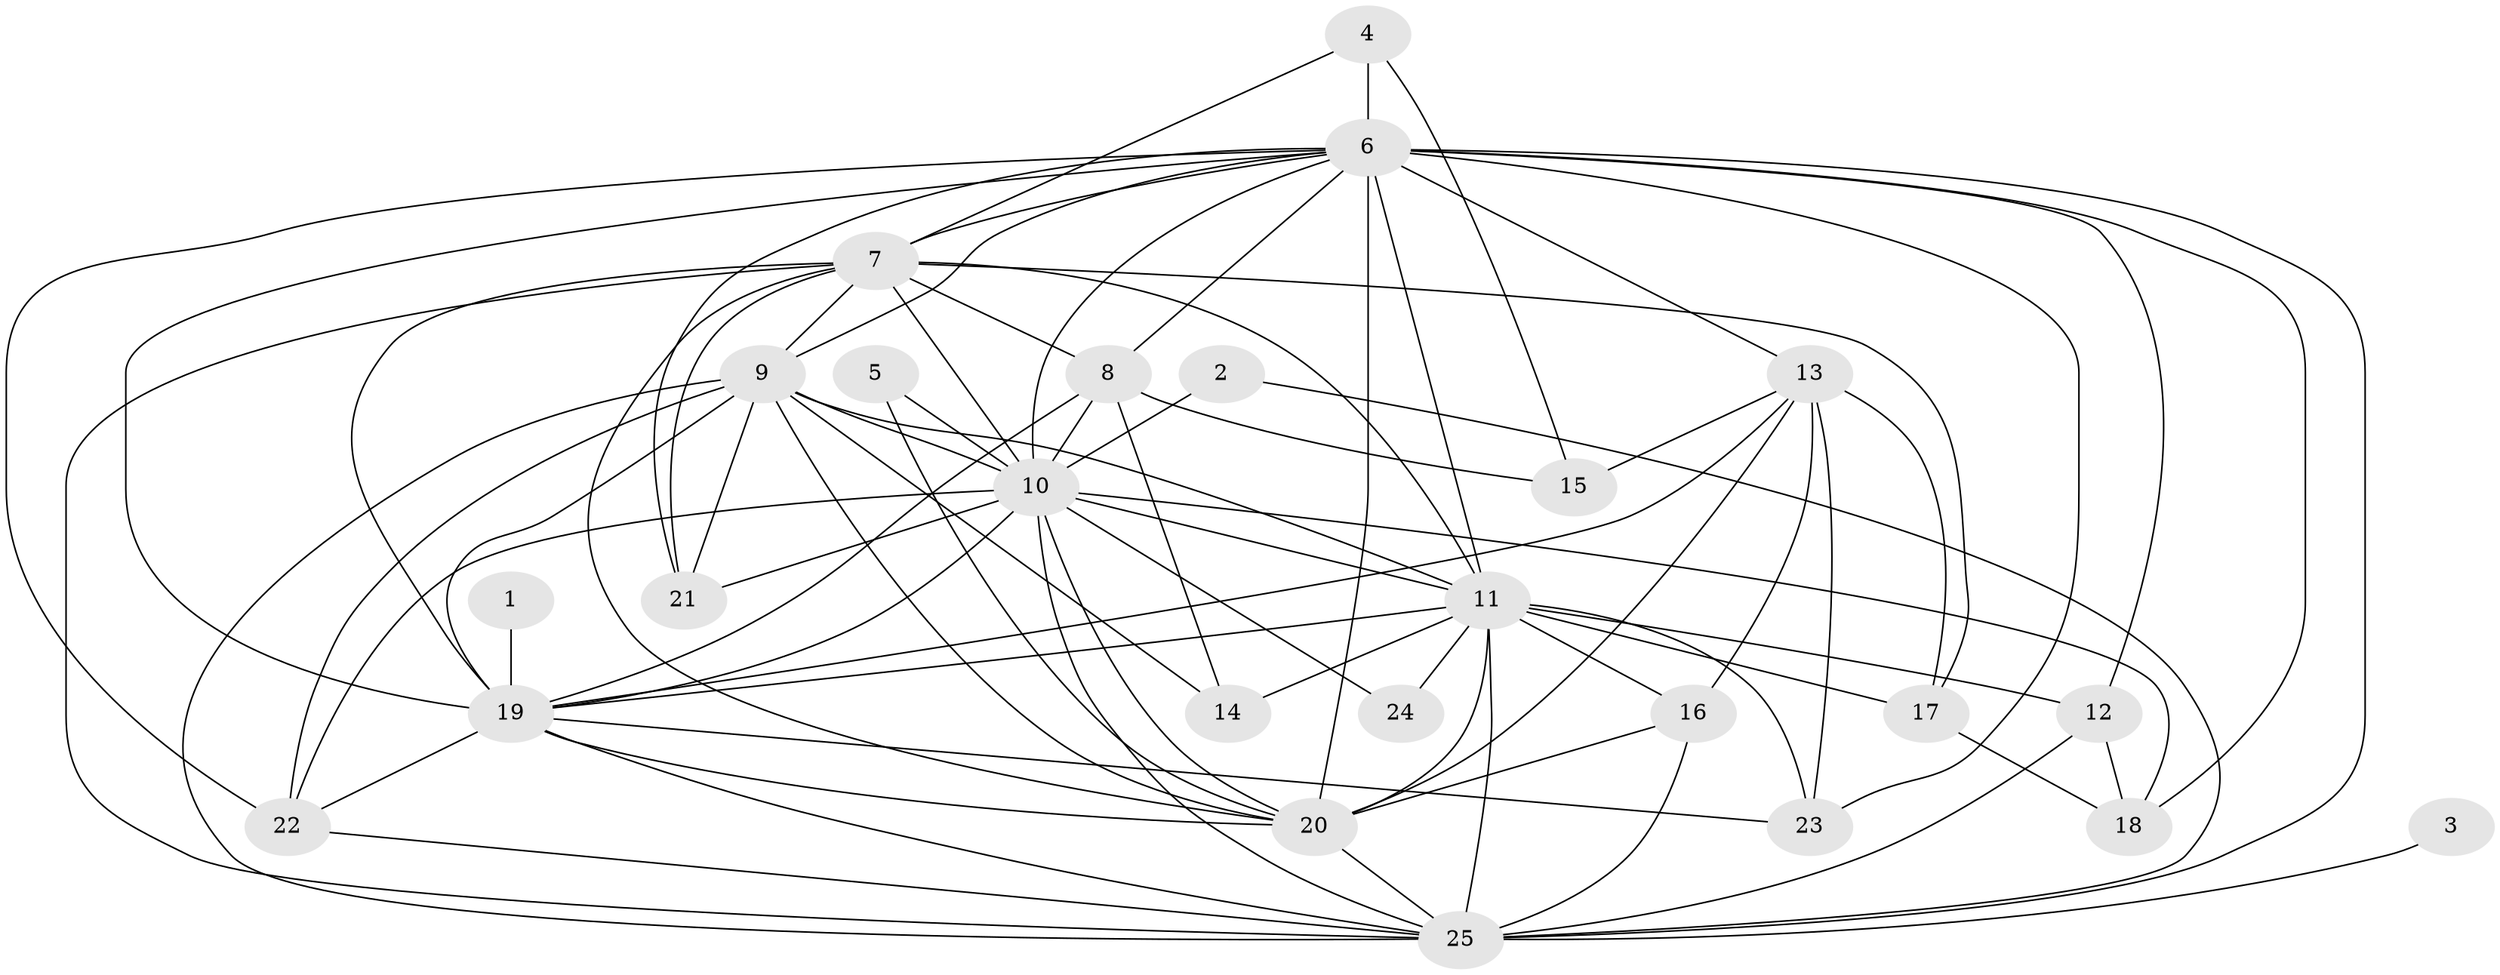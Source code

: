 // original degree distribution, {16: 0.025, 20: 0.05, 17: 0.0125, 23: 0.0125, 19: 0.0125, 14: 0.0125, 4: 0.1, 3: 0.2, 2: 0.5375, 5: 0.025, 9: 0.0125}
// Generated by graph-tools (version 1.1) at 2025/36/03/04/25 23:36:28]
// undirected, 25 vertices, 78 edges
graph export_dot {
  node [color=gray90,style=filled];
  1;
  2;
  3;
  4;
  5;
  6;
  7;
  8;
  9;
  10;
  11;
  12;
  13;
  14;
  15;
  16;
  17;
  18;
  19;
  20;
  21;
  22;
  23;
  24;
  25;
  1 -- 19 [weight=1.0];
  2 -- 10 [weight=1.0];
  2 -- 25 [weight=1.0];
  3 -- 25 [weight=1.0];
  4 -- 6 [weight=2.0];
  4 -- 7 [weight=2.0];
  4 -- 15 [weight=1.0];
  5 -- 10 [weight=1.0];
  5 -- 20 [weight=1.0];
  6 -- 7 [weight=4.0];
  6 -- 8 [weight=2.0];
  6 -- 9 [weight=4.0];
  6 -- 10 [weight=2.0];
  6 -- 11 [weight=2.0];
  6 -- 12 [weight=1.0];
  6 -- 13 [weight=3.0];
  6 -- 18 [weight=1.0];
  6 -- 19 [weight=3.0];
  6 -- 20 [weight=6.0];
  6 -- 21 [weight=1.0];
  6 -- 22 [weight=1.0];
  6 -- 23 [weight=1.0];
  6 -- 25 [weight=5.0];
  7 -- 8 [weight=1.0];
  7 -- 9 [weight=1.0];
  7 -- 10 [weight=2.0];
  7 -- 11 [weight=1.0];
  7 -- 17 [weight=1.0];
  7 -- 19 [weight=1.0];
  7 -- 20 [weight=3.0];
  7 -- 21 [weight=2.0];
  7 -- 25 [weight=2.0];
  8 -- 10 [weight=1.0];
  8 -- 14 [weight=1.0];
  8 -- 15 [weight=1.0];
  8 -- 19 [weight=1.0];
  9 -- 10 [weight=3.0];
  9 -- 11 [weight=1.0];
  9 -- 14 [weight=1.0];
  9 -- 19 [weight=1.0];
  9 -- 20 [weight=2.0];
  9 -- 21 [weight=2.0];
  9 -- 22 [weight=2.0];
  9 -- 25 [weight=1.0];
  10 -- 11 [weight=1.0];
  10 -- 18 [weight=1.0];
  10 -- 19 [weight=1.0];
  10 -- 20 [weight=2.0];
  10 -- 21 [weight=1.0];
  10 -- 22 [weight=1.0];
  10 -- 24 [weight=1.0];
  10 -- 25 [weight=1.0];
  11 -- 12 [weight=1.0];
  11 -- 14 [weight=2.0];
  11 -- 16 [weight=1.0];
  11 -- 17 [weight=1.0];
  11 -- 19 [weight=1.0];
  11 -- 20 [weight=4.0];
  11 -- 23 [weight=1.0];
  11 -- 24 [weight=1.0];
  11 -- 25 [weight=2.0];
  12 -- 18 [weight=1.0];
  12 -- 25 [weight=1.0];
  13 -- 15 [weight=1.0];
  13 -- 16 [weight=1.0];
  13 -- 17 [weight=1.0];
  13 -- 19 [weight=1.0];
  13 -- 20 [weight=1.0];
  13 -- 23 [weight=1.0];
  16 -- 20 [weight=2.0];
  16 -- 25 [weight=1.0];
  17 -- 18 [weight=1.0];
  19 -- 20 [weight=2.0];
  19 -- 22 [weight=1.0];
  19 -- 23 [weight=1.0];
  19 -- 25 [weight=2.0];
  20 -- 25 [weight=4.0];
  22 -- 25 [weight=1.0];
}
